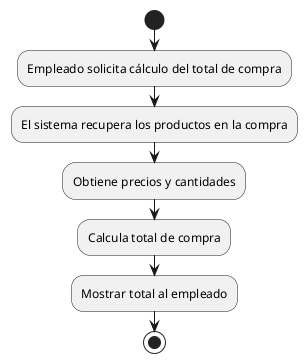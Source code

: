 @startuml
start
:Empleado solicita cálculo del total de compra;
:El sistema recupera los productos en la compra;
:Obtiene precios y cantidades;
:Calcula total de compra;
:Mostrar total al empleado;
stop
@enduml

